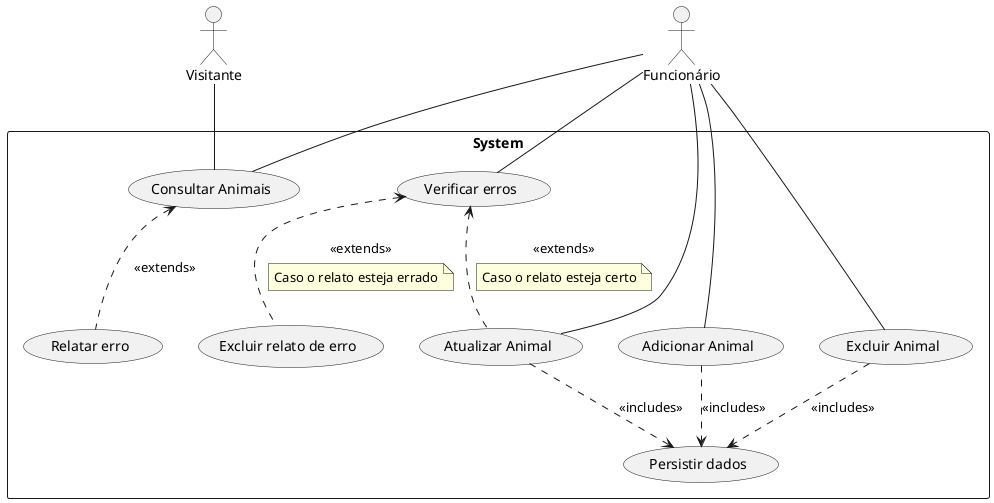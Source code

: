 @startuml UC

    ' Atores (quem vai interagir com o sistema)
    actor "Visitante" as visitante
    actor "Funcionário" as funcionario 

    ' O sistema em si e suas funcionalidades
    rectangle System {
        usecase "Consultar Animais" as UC1
        usecase "Relatar erro" as UC2
        usecase "Adicionar Animal" as UC3
        usecase "Atualizar Animal" as UC4
        usecase "Excluir Animal" as UC5
        usecase "Verificar erros" as UC6
        usecase "Excluir relato de erro" as UC7
        usecase "Persistir dados" as UC8
    }

    
    ' Casos de uso do Visitante
    visitante -- UC1 
    
    ' Casos de uso do Funcionário
    funcionario -- UC1
    funcionario -- UC3 
    funcionario -- UC4 
    funcionario -- UC5 
    funcionario -- UC6

    ' Relacionamentos entre Casos de Uso
    UC1 <.. UC2 : "<<extends>>"

    UC6 <.. UC4 : "<<extends>>" 
    note on link
        Caso o relato esteja certo
    end note
    
    UC6 <.. UC7 : "<<extends>>"
    note on link
        Caso o relato esteja errado
    end note
    
    UC3 ..> UC8 : "<<includes>>"
    UC4 ..> UC8 : "<<includes>>"
    UC5 ..> UC8 : "<<includes>>"


@enduml
